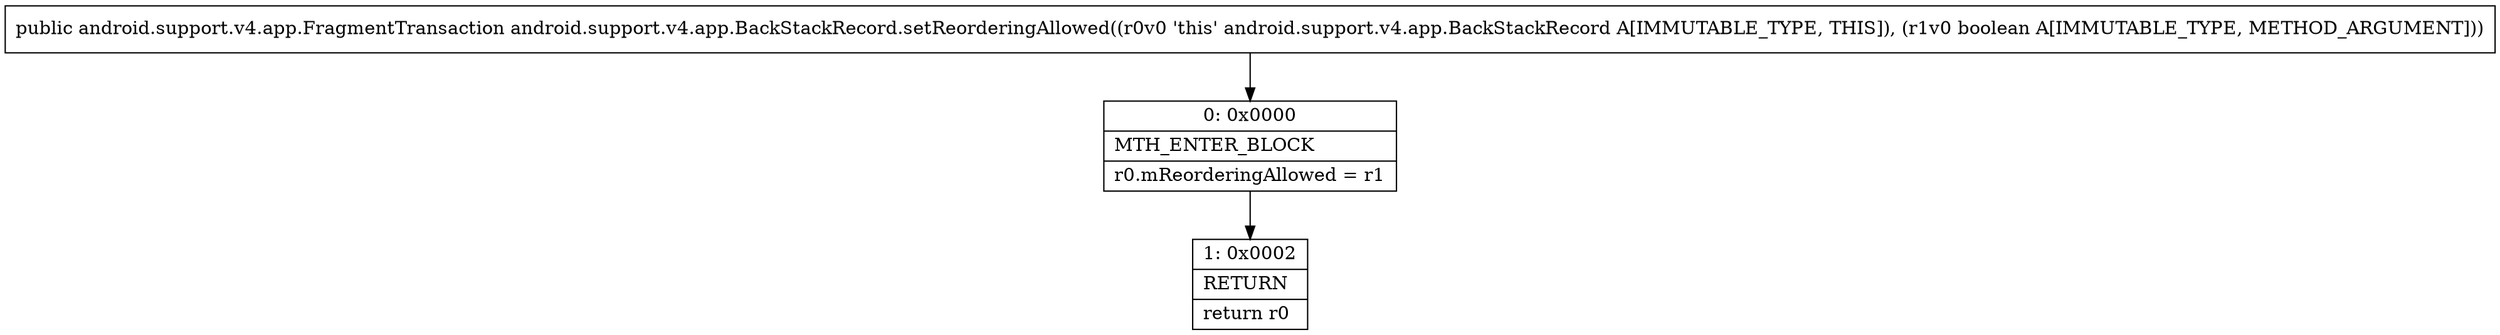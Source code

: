 digraph "CFG forandroid.support.v4.app.BackStackRecord.setReorderingAllowed(Z)Landroid\/support\/v4\/app\/FragmentTransaction;" {
Node_0 [shape=record,label="{0\:\ 0x0000|MTH_ENTER_BLOCK\l|r0.mReorderingAllowed = r1\l}"];
Node_1 [shape=record,label="{1\:\ 0x0002|RETURN\l|return r0\l}"];
MethodNode[shape=record,label="{public android.support.v4.app.FragmentTransaction android.support.v4.app.BackStackRecord.setReorderingAllowed((r0v0 'this' android.support.v4.app.BackStackRecord A[IMMUTABLE_TYPE, THIS]), (r1v0 boolean A[IMMUTABLE_TYPE, METHOD_ARGUMENT])) }"];
MethodNode -> Node_0;
Node_0 -> Node_1;
}

